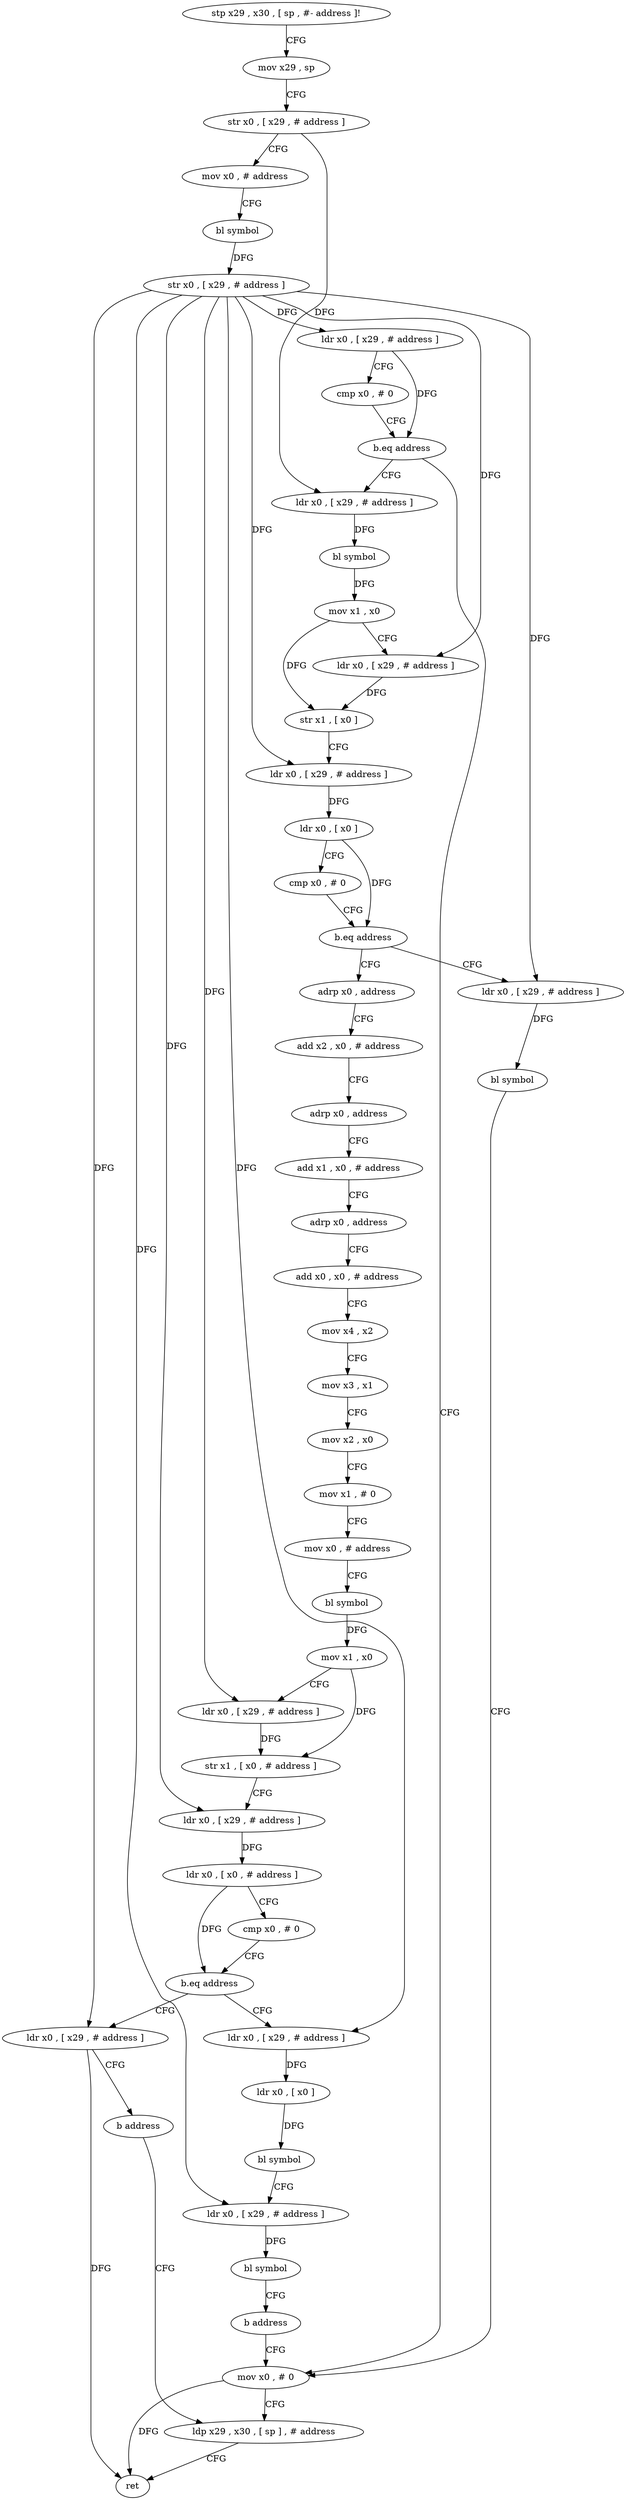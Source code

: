 digraph "func" {
"4249148" [label = "stp x29 , x30 , [ sp , #- address ]!" ]
"4249152" [label = "mov x29 , sp" ]
"4249156" [label = "str x0 , [ x29 , # address ]" ]
"4249160" [label = "mov x0 , # address" ]
"4249164" [label = "bl symbol" ]
"4249168" [label = "str x0 , [ x29 , # address ]" ]
"4249172" [label = "ldr x0 , [ x29 , # address ]" ]
"4249176" [label = "cmp x0 , # 0" ]
"4249180" [label = "b.eq address" ]
"4249336" [label = "mov x0 , # 0" ]
"4249184" [label = "ldr x0 , [ x29 , # address ]" ]
"4249340" [label = "ldp x29 , x30 , [ sp ] , # address" ]
"4249188" [label = "bl symbol" ]
"4249192" [label = "mov x1 , x0" ]
"4249196" [label = "ldr x0 , [ x29 , # address ]" ]
"4249200" [label = "str x1 , [ x0 ]" ]
"4249204" [label = "ldr x0 , [ x29 , # address ]" ]
"4249208" [label = "ldr x0 , [ x0 ]" ]
"4249212" [label = "cmp x0 , # 0" ]
"4249216" [label = "b.eq address" ]
"4249328" [label = "ldr x0 , [ x29 , # address ]" ]
"4249220" [label = "adrp x0 , address" ]
"4249332" [label = "bl symbol" ]
"4249224" [label = "add x2 , x0 , # address" ]
"4249228" [label = "adrp x0 , address" ]
"4249232" [label = "add x1 , x0 , # address" ]
"4249236" [label = "adrp x0 , address" ]
"4249240" [label = "add x0 , x0 , # address" ]
"4249244" [label = "mov x4 , x2" ]
"4249248" [label = "mov x3 , x1" ]
"4249252" [label = "mov x2 , x0" ]
"4249256" [label = "mov x1 , # 0" ]
"4249260" [label = "mov x0 , # address" ]
"4249264" [label = "bl symbol" ]
"4249268" [label = "mov x1 , x0" ]
"4249272" [label = "ldr x0 , [ x29 , # address ]" ]
"4249276" [label = "str x1 , [ x0 , # address ]" ]
"4249280" [label = "ldr x0 , [ x29 , # address ]" ]
"4249284" [label = "ldr x0 , [ x0 , # address ]" ]
"4249288" [label = "cmp x0 , # 0" ]
"4249292" [label = "b.eq address" ]
"4249304" [label = "ldr x0 , [ x29 , # address ]" ]
"4249296" [label = "ldr x0 , [ x29 , # address ]" ]
"4249308" [label = "ldr x0 , [ x0 ]" ]
"4249312" [label = "bl symbol" ]
"4249316" [label = "ldr x0 , [ x29 , # address ]" ]
"4249320" [label = "bl symbol" ]
"4249324" [label = "b address" ]
"4249300" [label = "b address" ]
"4249344" [label = "ret" ]
"4249148" -> "4249152" [ label = "CFG" ]
"4249152" -> "4249156" [ label = "CFG" ]
"4249156" -> "4249160" [ label = "CFG" ]
"4249156" -> "4249184" [ label = "DFG" ]
"4249160" -> "4249164" [ label = "CFG" ]
"4249164" -> "4249168" [ label = "DFG" ]
"4249168" -> "4249172" [ label = "DFG" ]
"4249168" -> "4249196" [ label = "DFG" ]
"4249168" -> "4249204" [ label = "DFG" ]
"4249168" -> "4249328" [ label = "DFG" ]
"4249168" -> "4249272" [ label = "DFG" ]
"4249168" -> "4249280" [ label = "DFG" ]
"4249168" -> "4249304" [ label = "DFG" ]
"4249168" -> "4249316" [ label = "DFG" ]
"4249168" -> "4249296" [ label = "DFG" ]
"4249172" -> "4249176" [ label = "CFG" ]
"4249172" -> "4249180" [ label = "DFG" ]
"4249176" -> "4249180" [ label = "CFG" ]
"4249180" -> "4249336" [ label = "CFG" ]
"4249180" -> "4249184" [ label = "CFG" ]
"4249336" -> "4249340" [ label = "CFG" ]
"4249336" -> "4249344" [ label = "DFG" ]
"4249184" -> "4249188" [ label = "DFG" ]
"4249340" -> "4249344" [ label = "CFG" ]
"4249188" -> "4249192" [ label = "DFG" ]
"4249192" -> "4249196" [ label = "CFG" ]
"4249192" -> "4249200" [ label = "DFG" ]
"4249196" -> "4249200" [ label = "DFG" ]
"4249200" -> "4249204" [ label = "CFG" ]
"4249204" -> "4249208" [ label = "DFG" ]
"4249208" -> "4249212" [ label = "CFG" ]
"4249208" -> "4249216" [ label = "DFG" ]
"4249212" -> "4249216" [ label = "CFG" ]
"4249216" -> "4249328" [ label = "CFG" ]
"4249216" -> "4249220" [ label = "CFG" ]
"4249328" -> "4249332" [ label = "DFG" ]
"4249220" -> "4249224" [ label = "CFG" ]
"4249332" -> "4249336" [ label = "CFG" ]
"4249224" -> "4249228" [ label = "CFG" ]
"4249228" -> "4249232" [ label = "CFG" ]
"4249232" -> "4249236" [ label = "CFG" ]
"4249236" -> "4249240" [ label = "CFG" ]
"4249240" -> "4249244" [ label = "CFG" ]
"4249244" -> "4249248" [ label = "CFG" ]
"4249248" -> "4249252" [ label = "CFG" ]
"4249252" -> "4249256" [ label = "CFG" ]
"4249256" -> "4249260" [ label = "CFG" ]
"4249260" -> "4249264" [ label = "CFG" ]
"4249264" -> "4249268" [ label = "DFG" ]
"4249268" -> "4249272" [ label = "CFG" ]
"4249268" -> "4249276" [ label = "DFG" ]
"4249272" -> "4249276" [ label = "DFG" ]
"4249276" -> "4249280" [ label = "CFG" ]
"4249280" -> "4249284" [ label = "DFG" ]
"4249284" -> "4249288" [ label = "CFG" ]
"4249284" -> "4249292" [ label = "DFG" ]
"4249288" -> "4249292" [ label = "CFG" ]
"4249292" -> "4249304" [ label = "CFG" ]
"4249292" -> "4249296" [ label = "CFG" ]
"4249304" -> "4249308" [ label = "DFG" ]
"4249296" -> "4249300" [ label = "CFG" ]
"4249296" -> "4249344" [ label = "DFG" ]
"4249308" -> "4249312" [ label = "DFG" ]
"4249312" -> "4249316" [ label = "CFG" ]
"4249316" -> "4249320" [ label = "DFG" ]
"4249320" -> "4249324" [ label = "CFG" ]
"4249324" -> "4249336" [ label = "CFG" ]
"4249300" -> "4249340" [ label = "CFG" ]
}
